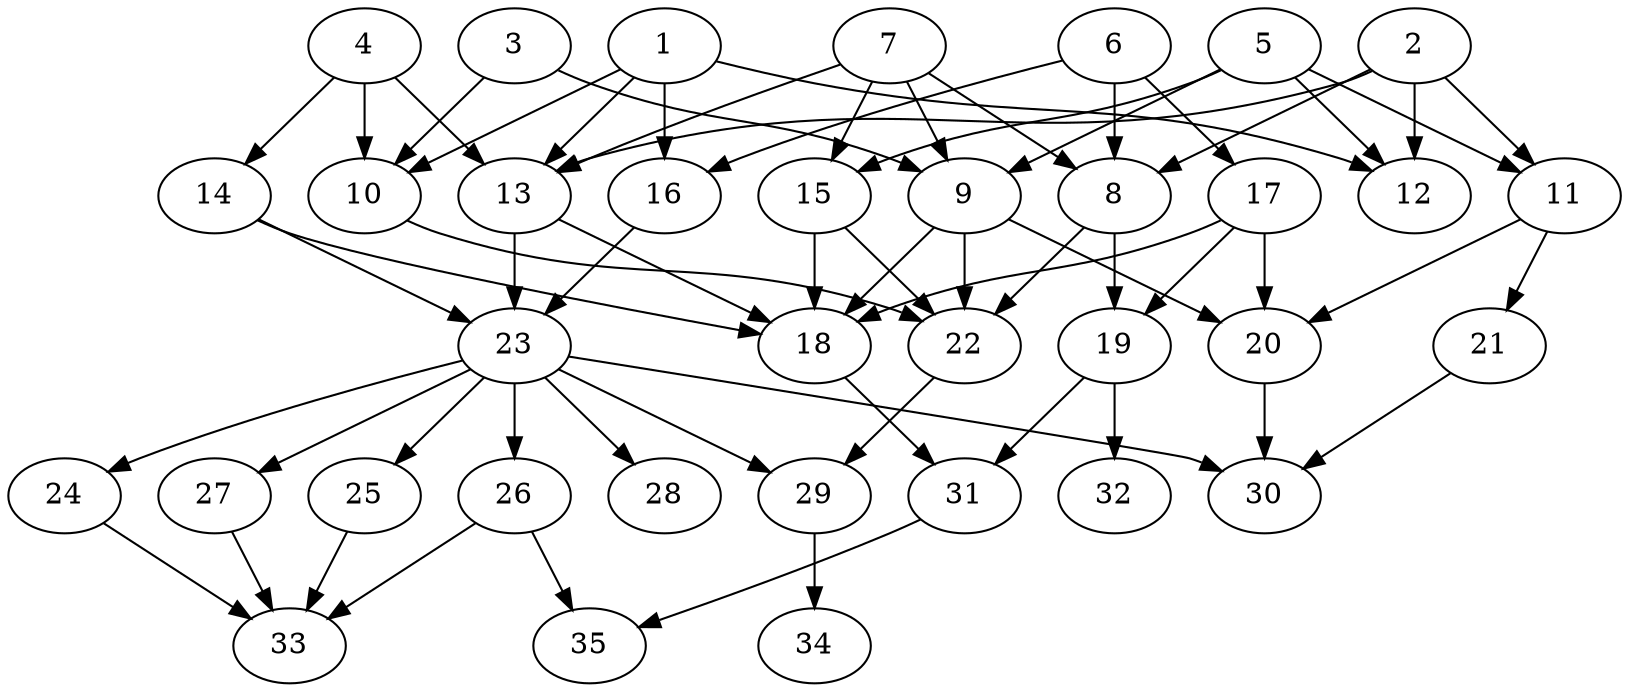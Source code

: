 // DAG (tier=2-normal, mode=data, n=35, ccr=0.433, fat=0.608, density=0.496, regular=0.587, jump=0.119, mindata=2097152, maxdata=16777216)
// DAG automatically generated by daggen at Sun Aug 24 16:33:34 2025
// /home/ermia/Project/Environments/daggen/bin/daggen --dot --ccr 0.433 --fat 0.608 --regular 0.587 --density 0.496 --jump 0.119 --mindata 2097152 --maxdata 16777216 -n 35 
digraph G {
  1 [size="1229191295672877318144", alpha="0.20", expect_size="614595647836438659072"]
  1 -> 10 [size ="917986521120768"]
  1 -> 12 [size ="917986521120768"]
  1 -> 13 [size ="917986521120768"]
  1 -> 16 [size ="917986521120768"]
  2 [size="50945434022208000", alpha="0.20", expect_size="25472717011104000"]
  2 -> 8 [size ="1772717292388352"]
  2 -> 11 [size ="1772717292388352"]
  2 -> 12 [size ="1772717292388352"]
  2 -> 13 [size ="1772717292388352"]
  3 [size="6214471250999850", alpha="0.14", expect_size="3107235625499925"]
  3 -> 9 [size ="120876620054528"]
  3 -> 10 [size ="120876620054528"]
  4 [size="21391519977396712", alpha="0.14", expect_size="10695759988698356"]
  4 -> 10 [size ="681744059596800"]
  4 -> 13 [size ="681744059596800"]
  4 -> 14 [size ="681744059596800"]
  5 [size="147176818190252512", alpha="0.04", expect_size="73588409095126256"]
  5 -> 9 [size ="75396842258432"]
  5 -> 11 [size ="75396842258432"]
  5 -> 12 [size ="75396842258432"]
  5 -> 15 [size ="75396842258432"]
  6 [size="426468980644100032", alpha="0.16", expect_size="213234490322050016"]
  6 -> 8 [size ="157713346592768"]
  6 -> 16 [size ="157713346592768"]
  6 -> 17 [size ="157713346592768"]
  7 [size="490389587398936756224", alpha="0.07", expect_size="245194793699468378112"]
  7 -> 8 [size ="497489761271808"]
  7 -> 9 [size ="497489761271808"]
  7 -> 13 [size ="497489761271808"]
  7 -> 15 [size ="497489761271808"]
  8 [size="621707250142101248", alpha="0.16", expect_size="310853625071050624"]
  8 -> 19 [size ="241181237706752"]
  8 -> 22 [size ="241181237706752"]
  9 [size="440135363127330112", alpha="0.04", expect_size="220067681563665056"]
  9 -> 18 [size ="415516644605952"]
  9 -> 20 [size ="415516644605952"]
  9 -> 22 [size ="415516644605952"]
  10 [size="60012707042072272", alpha="0.15", expect_size="30006353521036136"]
  10 -> 22 [size ="1063571475660800"]
  11 [size="37175982621625568", alpha="0.03", expect_size="18587991310812784"]
  11 -> 20 [size ="1056404953628672"]
  11 -> 21 [size ="1056404953628672"]
  12 [size="84389825571912464", alpha="0.19", expect_size="42194912785956232"]
  13 [size="281616063751525952", alpha="0.10", expect_size="140808031875762976"]
  13 -> 18 [size ="372864305856512"]
  13 -> 23 [size ="372864305856512"]
  14 [size="283466089519827296", alpha="0.10", expect_size="141733044759913648"]
  14 -> 18 [size ="105598347640832"]
  14 -> 23 [size ="105598347640832"]
  15 [size="3212624210250578432", alpha="0.03", expect_size="1606312105125289216"]
  15 -> 18 [size ="1875125687287808"]
  15 -> 22 [size ="1875125687287808"]
  16 [size="10919662304557056", alpha="0.15", expect_size="5459831152278528"]
  16 -> 23 [size ="477032295170048"]
  17 [size="999193816740898275328", alpha="0.04", expect_size="499596908370449137664"]
  17 -> 18 [size ="799569977802752"]
  17 -> 19 [size ="799569977802752"]
  17 -> 20 [size ="799569977802752"]
  18 [size="16500983981712564", alpha="0.05", expect_size="8250491990856282"]
  18 -> 31 [size ="981892950130688"]
  19 [size="32816766948187300", alpha="0.11", expect_size="16408383474093650"]
  19 -> 31 [size ="1064138285514752"]
  19 -> 32 [size ="1064138285514752"]
  20 [size="1478912226164908", alpha="0.08", expect_size="739456113082454"]
  20 -> 30 [size ="73845662810112"]
  21 [size="971803582506690816", alpha="0.09", expect_size="485901791253345408"]
  21 -> 30 [size ="451571930365952"]
  22 [size="890613240041153536", alpha="0.11", expect_size="445306620020576768"]
  22 -> 29 [size ="1098231224205312"]
  23 [size="1658721111359094784000", alpha="0.01", expect_size="829360555679547392000"]
  23 -> 24 [size ="1120999886028800"]
  23 -> 25 [size ="1120999886028800"]
  23 -> 26 [size ="1120999886028800"]
  23 -> 27 [size ="1120999886028800"]
  23 -> 28 [size ="1120999886028800"]
  23 -> 29 [size ="1120999886028800"]
  23 -> 30 [size ="1120999886028800"]
  24 [size="3698174215197990", alpha="0.12", expect_size="1849087107598995"]
  24 -> 33 [size ="84775616380928"]
  25 [size="460637673541978816512", alpha="0.20", expect_size="230318836770989408256"]
  25 -> 33 [size ="477158820544512"]
  26 [size="4318243457000825856", alpha="0.11", expect_size="2159121728500412928"]
  26 -> 33 [size ="1824304211689472"]
  26 -> 35 [size ="1824304211689472"]
  27 [size="6406042355846304", alpha="0.04", expect_size="3203021177923152"]
  27 -> 33 [size ="149033897164800"]
  28 [size="3245219032887528960", alpha="0.04", expect_size="1622609516443764480"]
  29 [size="10979002165718176", alpha="0.19", expect_size="5489501082859088"]
  29 -> 34 [size ="319966473617408"]
  30 [size="46630660220241832", alpha="0.06", expect_size="23315330110120916"]
  31 [size="11814347767129000", alpha="0.11", expect_size="5907173883564500"]
  31 -> 35 [size ="642693277417472"]
  32 [size="1137096814227720576", alpha="0.04", expect_size="568548407113860288"]
  33 [size="3117500479675096367104", alpha="0.15", expect_size="1558750239837548183552"]
  34 [size="1929073868494656768", alpha="0.17", expect_size="964536934247328384"]
  35 [size="2146328220598272", alpha="0.18", expect_size="1073164110299136"]
}